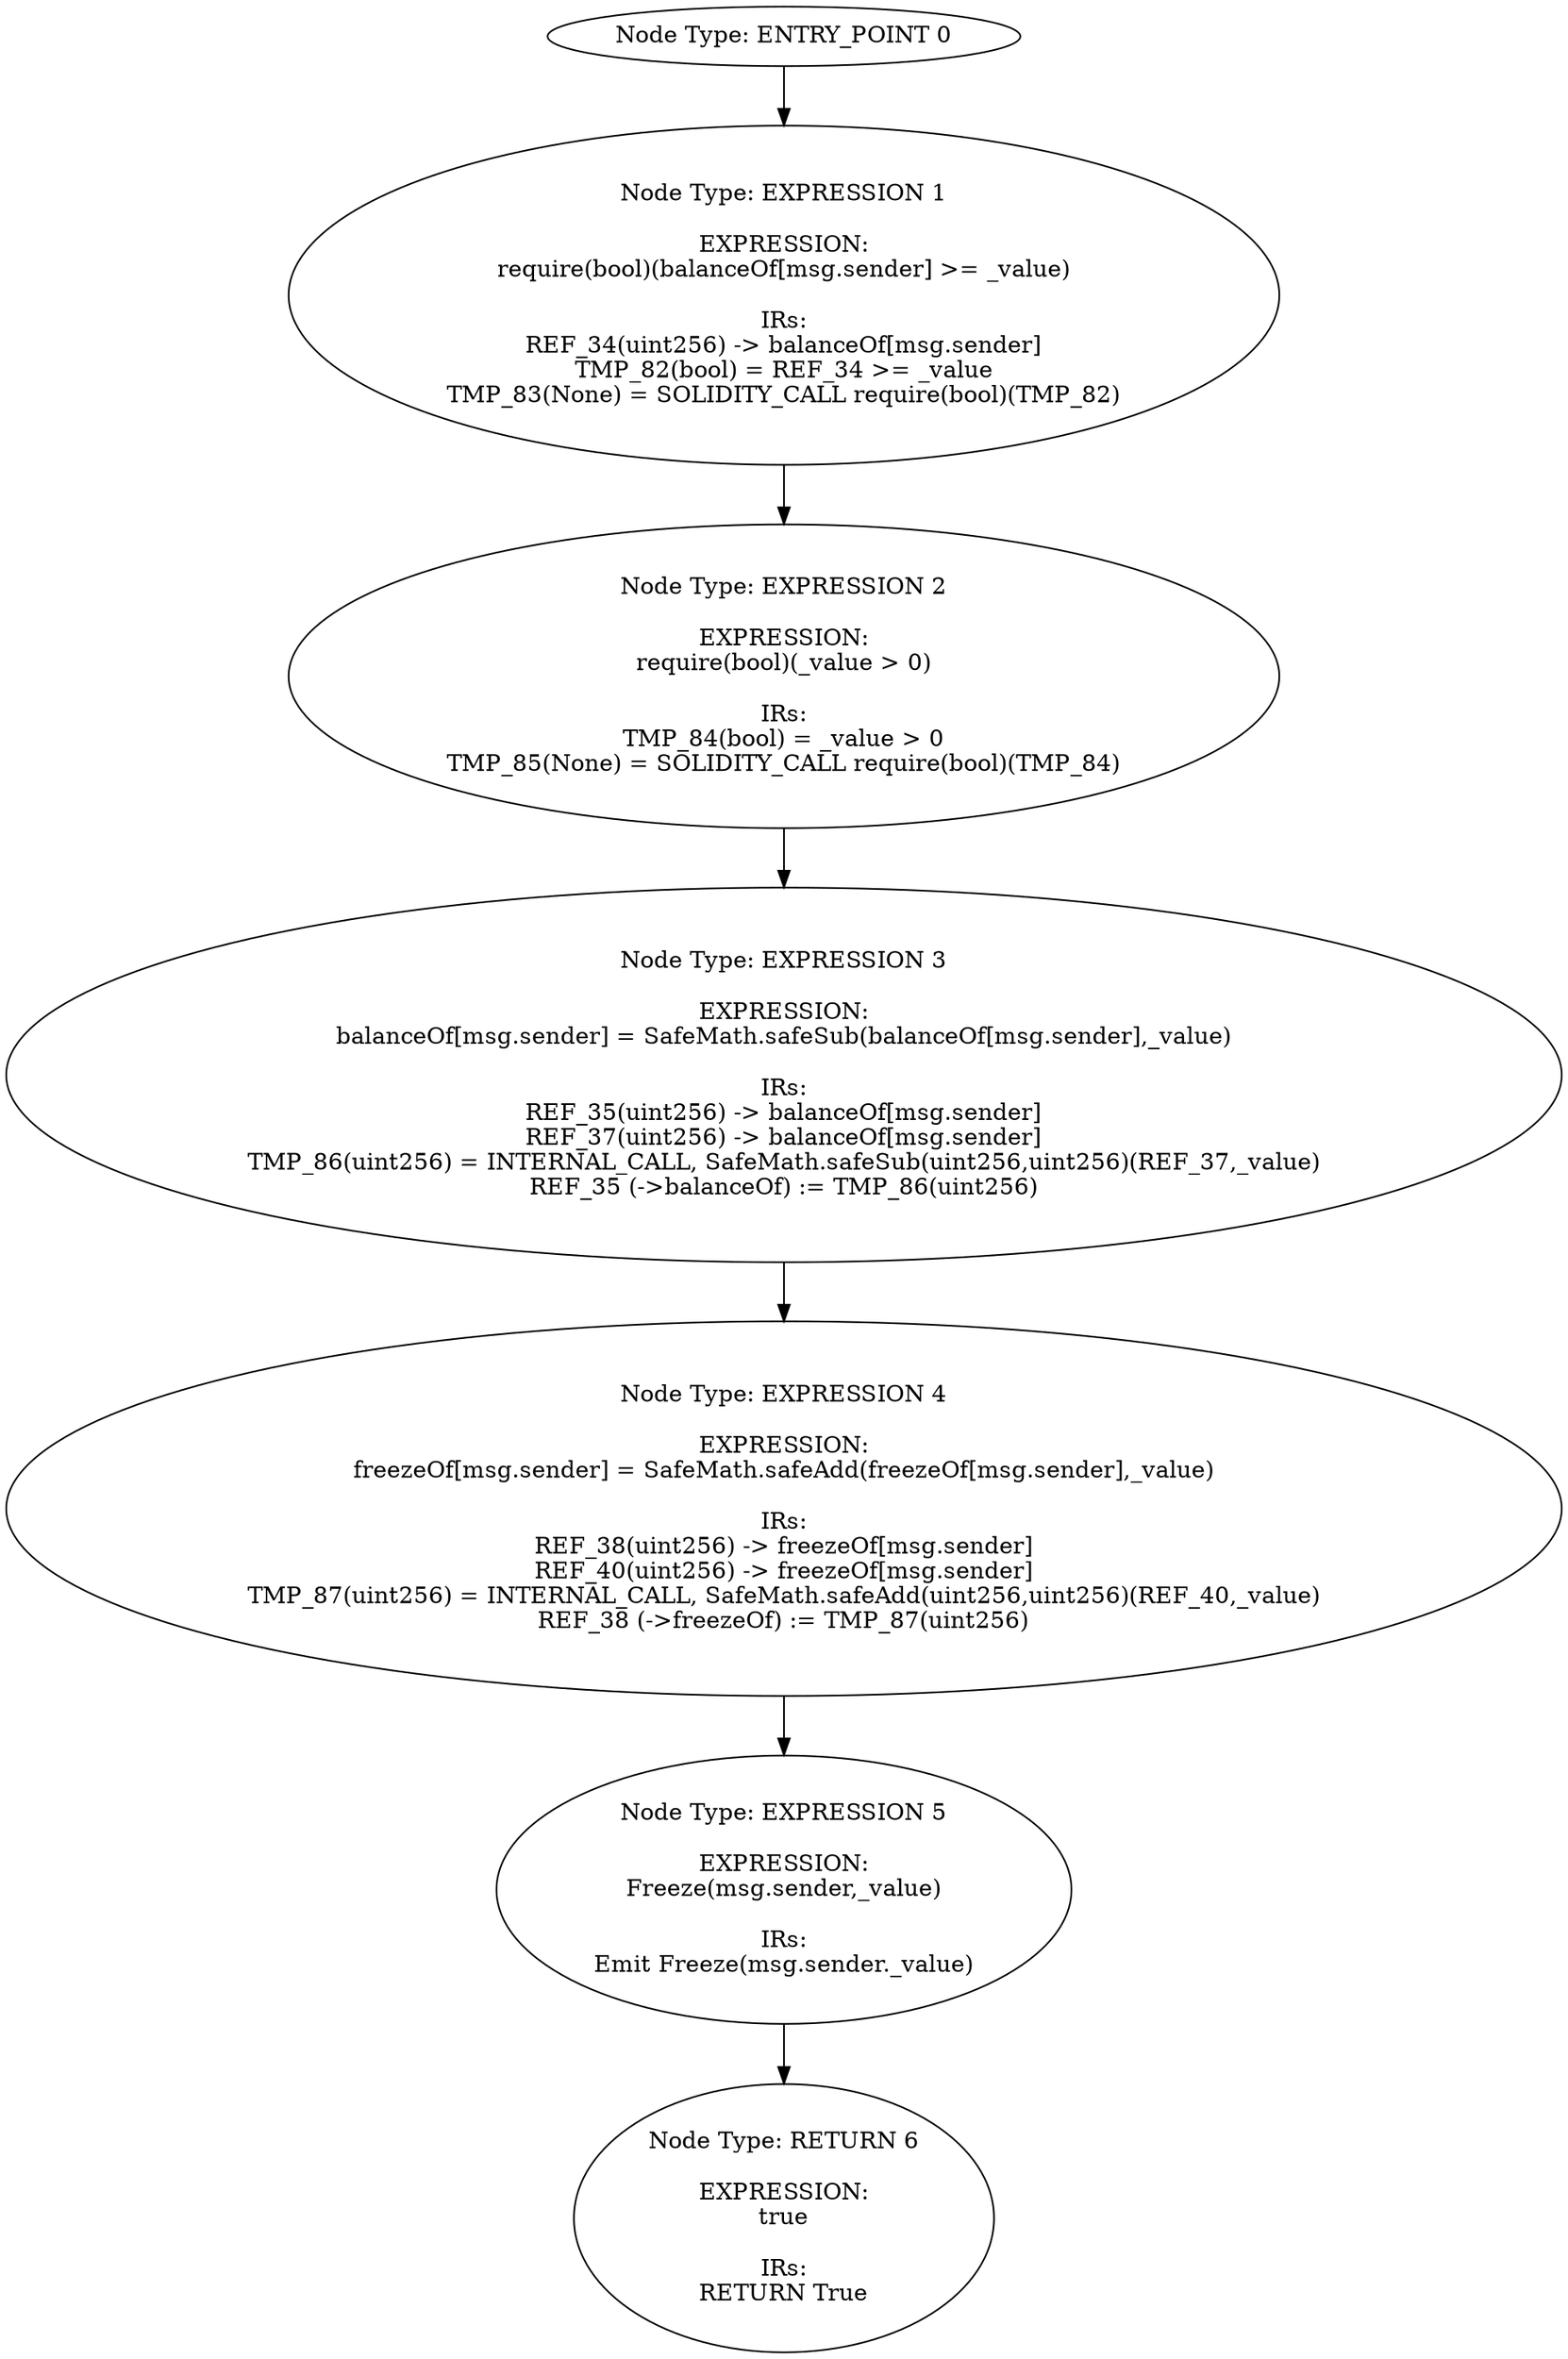 digraph{
0[label="Node Type: ENTRY_POINT 0
"];
0->1;
1[label="Node Type: EXPRESSION 1

EXPRESSION:
require(bool)(balanceOf[msg.sender] >= _value)

IRs:
REF_34(uint256) -> balanceOf[msg.sender]
TMP_82(bool) = REF_34 >= _value
TMP_83(None) = SOLIDITY_CALL require(bool)(TMP_82)"];
1->2;
2[label="Node Type: EXPRESSION 2

EXPRESSION:
require(bool)(_value > 0)

IRs:
TMP_84(bool) = _value > 0
TMP_85(None) = SOLIDITY_CALL require(bool)(TMP_84)"];
2->3;
3[label="Node Type: EXPRESSION 3

EXPRESSION:
balanceOf[msg.sender] = SafeMath.safeSub(balanceOf[msg.sender],_value)

IRs:
REF_35(uint256) -> balanceOf[msg.sender]
REF_37(uint256) -> balanceOf[msg.sender]
TMP_86(uint256) = INTERNAL_CALL, SafeMath.safeSub(uint256,uint256)(REF_37,_value)
REF_35 (->balanceOf) := TMP_86(uint256)"];
3->4;
4[label="Node Type: EXPRESSION 4

EXPRESSION:
freezeOf[msg.sender] = SafeMath.safeAdd(freezeOf[msg.sender],_value)

IRs:
REF_38(uint256) -> freezeOf[msg.sender]
REF_40(uint256) -> freezeOf[msg.sender]
TMP_87(uint256) = INTERNAL_CALL, SafeMath.safeAdd(uint256,uint256)(REF_40,_value)
REF_38 (->freezeOf) := TMP_87(uint256)"];
4->5;
5[label="Node Type: EXPRESSION 5

EXPRESSION:
Freeze(msg.sender,_value)

IRs:
Emit Freeze(msg.sender._value)"];
5->6;
6[label="Node Type: RETURN 6

EXPRESSION:
true

IRs:
RETURN True"];
}
